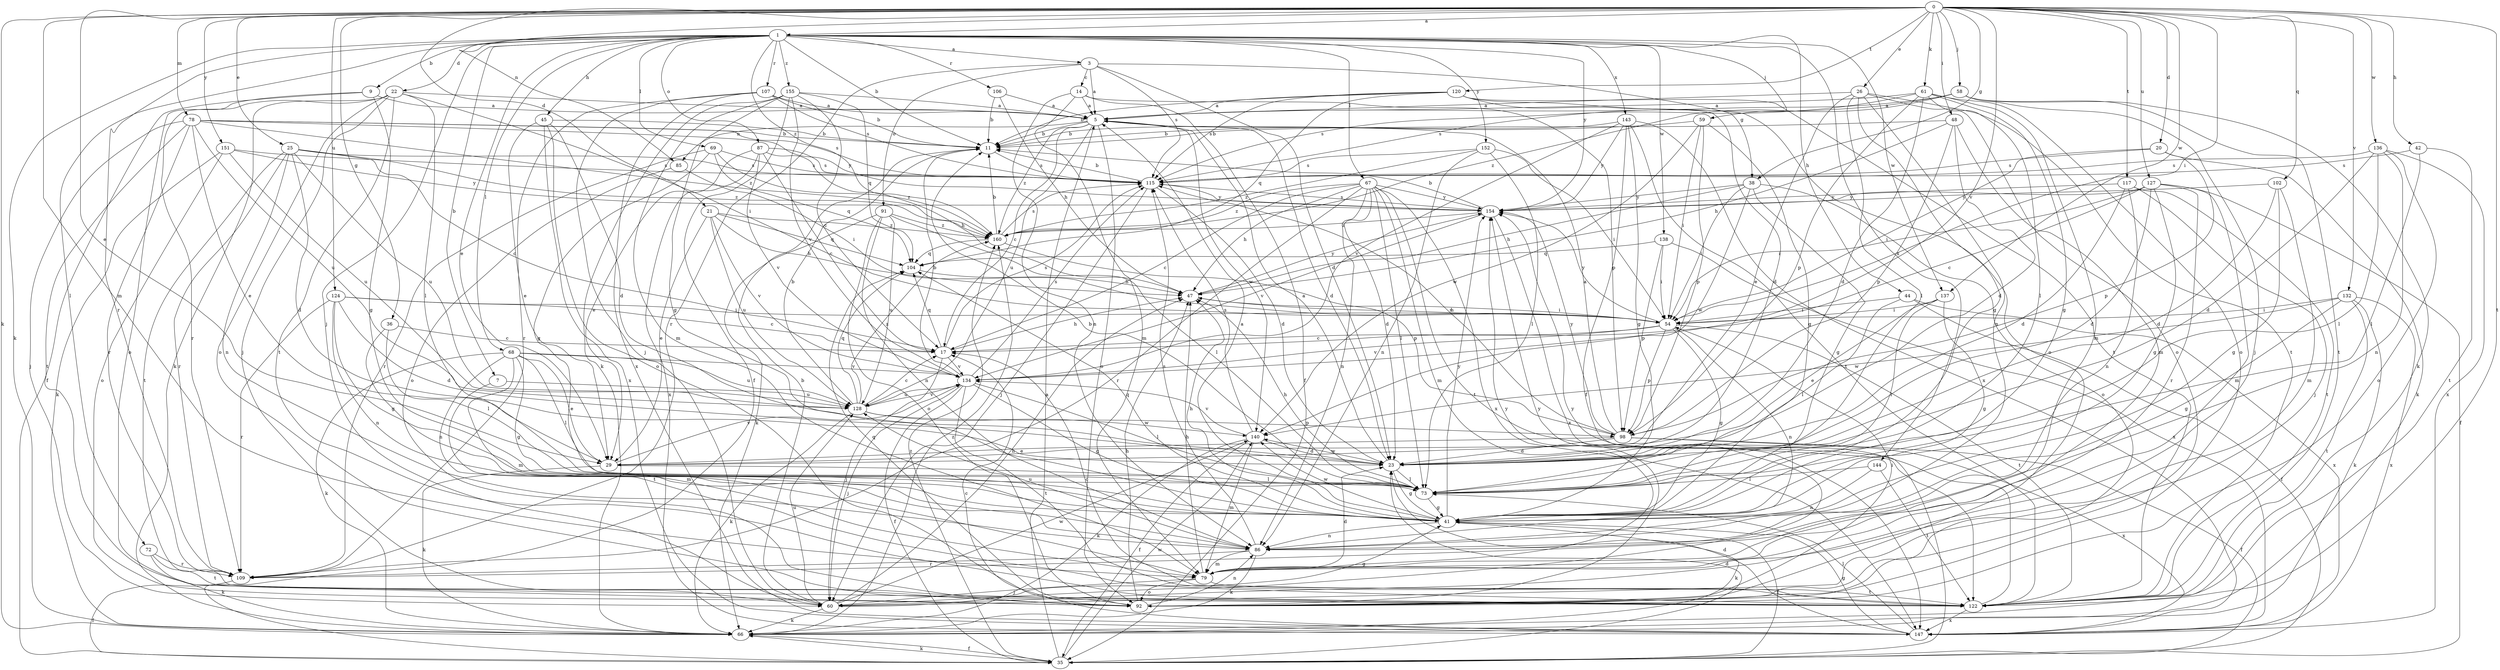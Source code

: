 strict digraph  {
0;
1;
3;
5;
7;
9;
11;
14;
17;
20;
21;
22;
23;
25;
26;
29;
35;
36;
38;
41;
42;
44;
45;
47;
48;
54;
58;
59;
60;
61;
66;
67;
68;
69;
72;
73;
78;
79;
85;
86;
87;
91;
92;
98;
102;
104;
106;
107;
109;
115;
117;
120;
122;
124;
127;
128;
132;
134;
136;
137;
138;
140;
143;
144;
147;
151;
152;
154;
155;
160;
0 -> 1  [label=a];
0 -> 20  [label=d];
0 -> 21  [label=d];
0 -> 25  [label=e];
0 -> 26  [label=e];
0 -> 29  [label=e];
0 -> 36  [label=g];
0 -> 38  [label=g];
0 -> 42  [label=h];
0 -> 48  [label=i];
0 -> 54  [label=i];
0 -> 58  [label=j];
0 -> 61  [label=k];
0 -> 66  [label=k];
0 -> 78  [label=m];
0 -> 79  [label=m];
0 -> 85  [label=n];
0 -> 102  [label=q];
0 -> 117  [label=t];
0 -> 120  [label=t];
0 -> 122  [label=t];
0 -> 124  [label=u];
0 -> 127  [label=u];
0 -> 132  [label=v];
0 -> 134  [label=v];
0 -> 136  [label=w];
0 -> 137  [label=w];
0 -> 151  [label=y];
1 -> 3  [label=a];
1 -> 7  [label=b];
1 -> 9  [label=b];
1 -> 11  [label=b];
1 -> 22  [label=d];
1 -> 29  [label=e];
1 -> 44  [label=h];
1 -> 45  [label=h];
1 -> 59  [label=j];
1 -> 60  [label=j];
1 -> 66  [label=k];
1 -> 67  [label=l];
1 -> 68  [label=l];
1 -> 69  [label=l];
1 -> 72  [label=l];
1 -> 87  [label=o];
1 -> 106  [label=r];
1 -> 107  [label=r];
1 -> 109  [label=r];
1 -> 137  [label=w];
1 -> 138  [label=w];
1 -> 143  [label=x];
1 -> 144  [label=x];
1 -> 152  [label=y];
1 -> 154  [label=y];
1 -> 155  [label=z];
1 -> 160  [label=z];
3 -> 5  [label=a];
3 -> 14  [label=c];
3 -> 23  [label=d];
3 -> 38  [label=g];
3 -> 91  [label=o];
3 -> 109  [label=r];
3 -> 115  [label=s];
5 -> 11  [label=b];
5 -> 17  [label=c];
5 -> 23  [label=d];
5 -> 85  [label=n];
5 -> 92  [label=o];
5 -> 128  [label=u];
5 -> 140  [label=w];
5 -> 160  [label=z];
7 -> 79  [label=m];
7 -> 128  [label=u];
9 -> 5  [label=a];
9 -> 35  [label=f];
9 -> 41  [label=g];
9 -> 92  [label=o];
11 -> 115  [label=s];
14 -> 5  [label=a];
14 -> 35  [label=f];
14 -> 79  [label=m];
14 -> 86  [label=n];
14 -> 98  [label=p];
17 -> 47  [label=h];
17 -> 60  [label=j];
17 -> 104  [label=q];
17 -> 115  [label=s];
17 -> 134  [label=v];
20 -> 54  [label=i];
20 -> 66  [label=k];
20 -> 98  [label=p];
20 -> 115  [label=s];
21 -> 29  [label=e];
21 -> 47  [label=h];
21 -> 104  [label=q];
21 -> 128  [label=u];
21 -> 134  [label=v];
21 -> 160  [label=z];
22 -> 5  [label=a];
22 -> 54  [label=i];
22 -> 60  [label=j];
22 -> 66  [label=k];
22 -> 73  [label=l];
22 -> 92  [label=o];
22 -> 109  [label=r];
22 -> 122  [label=t];
23 -> 5  [label=a];
23 -> 41  [label=g];
23 -> 73  [label=l];
23 -> 140  [label=w];
25 -> 17  [label=c];
25 -> 23  [label=d];
25 -> 86  [label=n];
25 -> 109  [label=r];
25 -> 115  [label=s];
25 -> 122  [label=t];
25 -> 128  [label=u];
25 -> 160  [label=z];
26 -> 5  [label=a];
26 -> 29  [label=e];
26 -> 41  [label=g];
26 -> 73  [label=l];
26 -> 86  [label=n];
26 -> 92  [label=o];
26 -> 122  [label=t];
29 -> 66  [label=k];
29 -> 73  [label=l];
29 -> 134  [label=v];
35 -> 5  [label=a];
35 -> 23  [label=d];
35 -> 66  [label=k];
35 -> 140  [label=w];
35 -> 160  [label=z];
36 -> 17  [label=c];
36 -> 73  [label=l];
36 -> 86  [label=n];
38 -> 41  [label=g];
38 -> 47  [label=h];
38 -> 54  [label=i];
38 -> 92  [label=o];
38 -> 140  [label=w];
38 -> 154  [label=y];
41 -> 5  [label=a];
41 -> 35  [label=f];
41 -> 47  [label=h];
41 -> 66  [label=k];
41 -> 86  [label=n];
41 -> 104  [label=q];
41 -> 140  [label=w];
41 -> 154  [label=y];
42 -> 73  [label=l];
42 -> 115  [label=s];
42 -> 122  [label=t];
44 -> 35  [label=f];
44 -> 54  [label=i];
44 -> 73  [label=l];
44 -> 147  [label=x];
45 -> 11  [label=b];
45 -> 23  [label=d];
45 -> 29  [label=e];
45 -> 92  [label=o];
45 -> 147  [label=x];
47 -> 54  [label=i];
47 -> 154  [label=y];
48 -> 11  [label=b];
48 -> 23  [label=d];
48 -> 47  [label=h];
48 -> 79  [label=m];
48 -> 98  [label=p];
54 -> 17  [label=c];
54 -> 41  [label=g];
54 -> 47  [label=h];
54 -> 86  [label=n];
54 -> 98  [label=p];
54 -> 122  [label=t];
54 -> 134  [label=v];
54 -> 154  [label=y];
58 -> 5  [label=a];
58 -> 60  [label=j];
58 -> 66  [label=k];
58 -> 115  [label=s];
58 -> 122  [label=t];
58 -> 160  [label=z];
59 -> 11  [label=b];
59 -> 41  [label=g];
59 -> 54  [label=i];
59 -> 98  [label=p];
59 -> 140  [label=w];
60 -> 11  [label=b];
60 -> 41  [label=g];
60 -> 47  [label=h];
60 -> 66  [label=k];
60 -> 128  [label=u];
60 -> 140  [label=w];
60 -> 154  [label=y];
61 -> 5  [label=a];
61 -> 23  [label=d];
61 -> 41  [label=g];
61 -> 73  [label=l];
61 -> 79  [label=m];
61 -> 92  [label=o];
61 -> 98  [label=p];
61 -> 115  [label=s];
66 -> 35  [label=f];
66 -> 160  [label=z];
67 -> 17  [label=c];
67 -> 23  [label=d];
67 -> 47  [label=h];
67 -> 73  [label=l];
67 -> 79  [label=m];
67 -> 86  [label=n];
67 -> 109  [label=r];
67 -> 122  [label=t];
67 -> 147  [label=x];
67 -> 154  [label=y];
67 -> 160  [label=z];
68 -> 29  [label=e];
68 -> 41  [label=g];
68 -> 66  [label=k];
68 -> 73  [label=l];
68 -> 79  [label=m];
68 -> 122  [label=t];
68 -> 128  [label=u];
68 -> 134  [label=v];
69 -> 41  [label=g];
69 -> 104  [label=q];
69 -> 109  [label=r];
69 -> 115  [label=s];
69 -> 160  [label=z];
72 -> 66  [label=k];
72 -> 109  [label=r];
72 -> 122  [label=t];
73 -> 11  [label=b];
73 -> 41  [label=g];
73 -> 47  [label=h];
78 -> 11  [label=b];
78 -> 29  [label=e];
78 -> 60  [label=j];
78 -> 109  [label=r];
78 -> 115  [label=s];
78 -> 122  [label=t];
78 -> 128  [label=u];
78 -> 154  [label=y];
78 -> 160  [label=z];
79 -> 23  [label=d];
79 -> 47  [label=h];
79 -> 60  [label=j];
79 -> 92  [label=o];
79 -> 122  [label=t];
85 -> 54  [label=i];
85 -> 92  [label=o];
86 -> 66  [label=k];
86 -> 79  [label=m];
86 -> 109  [label=r];
86 -> 115  [label=s];
86 -> 128  [label=u];
87 -> 17  [label=c];
87 -> 29  [label=e];
87 -> 47  [label=h];
87 -> 115  [label=s];
87 -> 134  [label=v];
87 -> 147  [label=x];
91 -> 66  [label=k];
91 -> 73  [label=l];
91 -> 86  [label=n];
91 -> 92  [label=o];
91 -> 128  [label=u];
91 -> 160  [label=z];
92 -> 47  [label=h];
92 -> 54  [label=i];
92 -> 86  [label=n];
92 -> 104  [label=q];
92 -> 154  [label=y];
98 -> 5  [label=a];
98 -> 23  [label=d];
98 -> 29  [label=e];
98 -> 35  [label=f];
98 -> 115  [label=s];
98 -> 147  [label=x];
98 -> 154  [label=y];
102 -> 23  [label=d];
102 -> 41  [label=g];
102 -> 79  [label=m];
102 -> 154  [label=y];
104 -> 47  [label=h];
106 -> 5  [label=a];
106 -> 11  [label=b];
106 -> 47  [label=h];
107 -> 5  [label=a];
107 -> 11  [label=b];
107 -> 60  [label=j];
107 -> 109  [label=r];
107 -> 115  [label=s];
107 -> 147  [label=x];
109 -> 35  [label=f];
115 -> 11  [label=b];
115 -> 23  [label=d];
115 -> 60  [label=j];
115 -> 154  [label=y];
117 -> 23  [label=d];
117 -> 60  [label=j];
117 -> 86  [label=n];
117 -> 122  [label=t];
117 -> 154  [label=y];
120 -> 5  [label=a];
120 -> 11  [label=b];
120 -> 23  [label=d];
120 -> 92  [label=o];
120 -> 104  [label=q];
120 -> 115  [label=s];
120 -> 122  [label=t];
122 -> 17  [label=c];
122 -> 147  [label=x];
122 -> 154  [label=y];
124 -> 17  [label=c];
124 -> 23  [label=d];
124 -> 41  [label=g];
124 -> 54  [label=i];
124 -> 86  [label=n];
124 -> 109  [label=r];
127 -> 17  [label=c];
127 -> 23  [label=d];
127 -> 35  [label=f];
127 -> 41  [label=g];
127 -> 54  [label=i];
127 -> 79  [label=m];
127 -> 109  [label=r];
127 -> 154  [label=y];
128 -> 11  [label=b];
128 -> 17  [label=c];
128 -> 66  [label=k];
128 -> 98  [label=p];
128 -> 104  [label=q];
128 -> 134  [label=v];
128 -> 140  [label=w];
128 -> 160  [label=z];
132 -> 41  [label=g];
132 -> 54  [label=i];
132 -> 66  [label=k];
132 -> 122  [label=t];
132 -> 140  [label=w];
132 -> 147  [label=x];
134 -> 11  [label=b];
134 -> 35  [label=f];
134 -> 41  [label=g];
134 -> 60  [label=j];
134 -> 73  [label=l];
134 -> 115  [label=s];
134 -> 122  [label=t];
134 -> 128  [label=u];
136 -> 23  [label=d];
136 -> 73  [label=l];
136 -> 86  [label=n];
136 -> 92  [label=o];
136 -> 115  [label=s];
136 -> 147  [label=x];
137 -> 29  [label=e];
137 -> 41  [label=g];
137 -> 54  [label=i];
137 -> 73  [label=l];
138 -> 54  [label=i];
138 -> 98  [label=p];
138 -> 104  [label=q];
138 -> 147  [label=x];
140 -> 23  [label=d];
140 -> 35  [label=f];
140 -> 66  [label=k];
140 -> 79  [label=m];
140 -> 115  [label=s];
140 -> 134  [label=v];
143 -> 11  [label=b];
143 -> 35  [label=f];
143 -> 41  [label=g];
143 -> 122  [label=t];
143 -> 134  [label=v];
143 -> 147  [label=x];
143 -> 154  [label=y];
144 -> 73  [label=l];
144 -> 86  [label=n];
144 -> 122  [label=t];
147 -> 17  [label=c];
147 -> 23  [label=d];
147 -> 41  [label=g];
147 -> 73  [label=l];
151 -> 66  [label=k];
151 -> 92  [label=o];
151 -> 115  [label=s];
151 -> 128  [label=u];
151 -> 154  [label=y];
152 -> 54  [label=i];
152 -> 73  [label=l];
152 -> 86  [label=n];
152 -> 115  [label=s];
152 -> 160  [label=z];
154 -> 11  [label=b];
154 -> 115  [label=s];
154 -> 134  [label=v];
154 -> 147  [label=x];
154 -> 160  [label=z];
155 -> 5  [label=a];
155 -> 17  [label=c];
155 -> 35  [label=f];
155 -> 41  [label=g];
155 -> 66  [label=k];
155 -> 79  [label=m];
155 -> 104  [label=q];
155 -> 134  [label=v];
160 -> 11  [label=b];
160 -> 98  [label=p];
160 -> 104  [label=q];
160 -> 115  [label=s];
}
